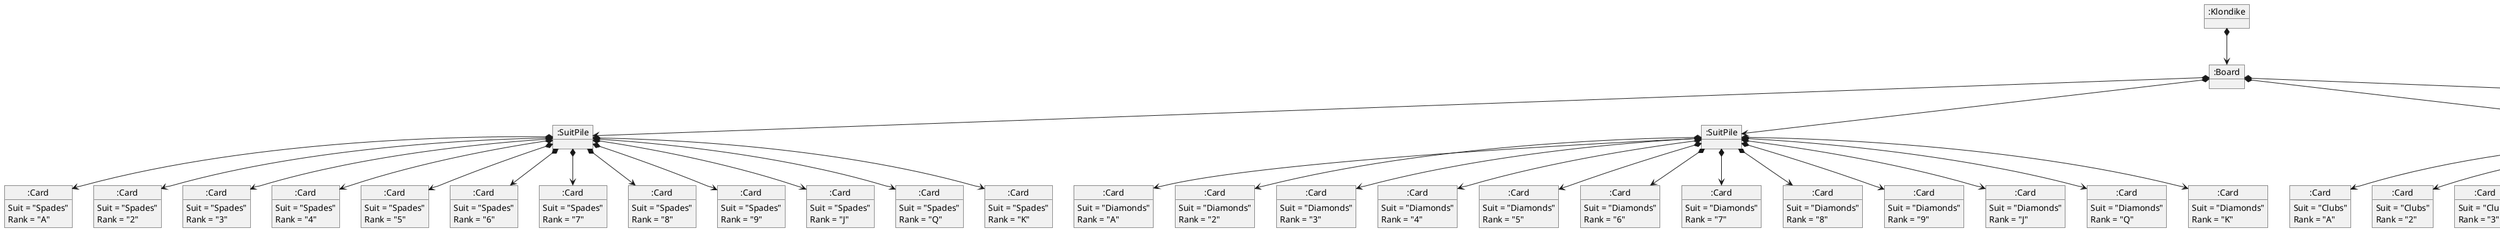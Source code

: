 @startuml finalState
object ":Klondike" as Klondike
object ":Board" as Board

object ":SuitPile" as SuitPile1
object ":SuitPile" as SuitPile2
object ":SuitPile" as SuitPile3
object ":SuitPile" as SuitPile4

Klondike *--> Board

Board *--> SuitPile1
Board *--> SuitPile2
Board *--> SuitPile3
Board *--> SuitPile4

object ":Card" as SpadesA
object ":Card" as Spades2
object ":Card" as Spades3
object ":Card" as Spades4
object ":Card" as Spades5
object ":Card" as Spades6
object ":Card" as Spades7
object ":Card" as Spades8
object ":Card" as Spades9
object ":Card" as SpadesJ
object ":Card" as SpadesQ
object ":Card" as SpadesK

object ":Card" as DiamondsA
object ":Card" as Diamonds2
object ":Card" as Diamonds3
object ":Card" as Diamonds4
object ":Card" as Diamonds5
object ":Card" as Diamonds6
object ":Card" as Diamonds7
object ":Card" as Diamonds8
object ":Card" as Diamonds9
object ":Card" as DiamondsJ
object ":Card" as DiamondsQ
object ":Card" as DiamondsK

object ":Card" as ClubsA
object ":Card" as Clubs2
object ":Card" as Clubs3
object ":Card" as Clubs4
object ":Card" as Clubs5
object ":Card" as Clubs6
object ":Card" as Clubs7
object ":Card" as Clubs8
object ":Card" as Clubs9
object ":Card" as ClubsJ
object ":Card" as ClubsQ
object ":Card" as ClubsK

object ":Card" as HeartsA
object ":Card" as Hearts2
object ":Card" as Hearts3
object ":Card" as Hearts4
object ":Card" as Hearts5
object ":Card" as Hearts6
object ":Card" as Hearts7
object ":Card" as Hearts8
object ":Card" as Hearts9
object ":Card" as HeartsJ
object ":Card" as HeartsQ
object ":Card" as HeartsK

SuitPile1 *--> SpadesA
SuitPile1 *--> Spades2
SuitPile1 *--> Spades3
SuitPile1 *--> Spades4
SuitPile1 *--> Spades5
SuitPile1 *--> Spades6
SuitPile1 *--> Spades7
SuitPile1 *--> Spades8
SuitPile1 *--> Spades9
SuitPile1 *--> SpadesJ
SuitPile1 *--> SpadesQ
SuitPile1 *--> SpadesK

SuitPile2 *--> DiamondsA
SuitPile2 *--> Diamonds2
SuitPile2 *--> Diamonds3
SuitPile2 *--> Diamonds4
SuitPile2 *--> Diamonds5
SuitPile2 *--> Diamonds6
SuitPile2 *--> Diamonds7
SuitPile2 *--> Diamonds8
SuitPile2 *--> Diamonds9
SuitPile2 *--> DiamondsJ
SuitPile2 *--> DiamondsQ
SuitPile2 *--> DiamondsK

SuitPile3 *--> ClubsA
SuitPile3 *--> Clubs2
SuitPile3 *--> Clubs3
SuitPile3 *--> Clubs4
SuitPile3 *--> Clubs5
SuitPile3 *--> Clubs6
SuitPile3 *--> Clubs7
SuitPile3 *--> Clubs8
SuitPile3 *--> Clubs9
SuitPile3 *--> ClubsJ
SuitPile3 *--> ClubsQ
SuitPile3 *--> ClubsK

SuitPile4 *--> HeartsA
SuitPile4 *--> Hearts2
SuitPile4 *--> Hearts3
SuitPile4 *--> Hearts4
SuitPile4 *--> Hearts5
SuitPile4 *--> Hearts6
SuitPile4 *--> Hearts7
SuitPile4 *--> Hearts8
SuitPile4 *--> Hearts9
SuitPile4 *--> HeartsJ
SuitPile4 *--> HeartsQ
SuitPile4 *--> HeartsK

SpadesA : Suit = "Spades"
SpadesA : Rank = "A"
Spades2 : Suit = "Spades"
Spades2 : Rank = "2"
Spades3 : Suit = "Spades"
Spades3 : Rank = "3"
Spades4 : Suit = "Spades"
Spades4 : Rank = "4"
Spades5 : Suit = "Spades"
Spades5 : Rank = "5"
Spades6 : Suit = "Spades"
Spades6 : Rank = "6"
Spades7 : Suit = "Spades"
Spades7 : Rank = "7"
Spades8 : Suit = "Spades"
Spades8 : Rank = "8"
Spades9 : Suit = "Spades"
Spades9 : Rank = "9"
SpadesJ : Suit = "Spades"
SpadesJ : Rank = "J"
SpadesQ : Suit = "Spades"
SpadesQ : Rank = "Q"
SpadesK : Suit = "Spades"
SpadesK : Rank = "K"

DiamondsA : Suit = "Diamonds"
DiamondsA : Rank = "A"
Diamonds2 : Suit = "Diamonds"
Diamonds2 : Rank = "2"
Diamonds3 : Suit = "Diamonds"
Diamonds3 : Rank = "3"
Diamonds4 : Suit = "Diamonds"
Diamonds4 : Rank = "4"
Diamonds5 : Suit = "Diamonds"
Diamonds5 : Rank = "5"
Diamonds6 : Suit = "Diamonds"
Diamonds6 : Rank = "6"
Diamonds7 : Suit = "Diamonds"
Diamonds7 : Rank = "7"
Diamonds8 : Suit = "Diamonds"
Diamonds8 : Rank = "8"
Diamonds9 : Suit = "Diamonds"
Diamonds9 : Rank = "9"
DiamondsJ : Suit = "Diamonds"
DiamondsJ : Rank = "J"
DiamondsQ : Suit = "Diamonds"
DiamondsQ : Rank = "Q"
DiamondsK : Suit = "Diamonds"
DiamondsK : Rank = "K"

ClubsA : Suit = "Clubs"
ClubsA : Rank = "A"
Clubs2 : Suit = "Clubs"
Clubs2 : Rank = "2"
Clubs3 : Suit = "Clubs"
Clubs3 : Rank = "3"
Clubs4 : Suit = "Clubs"
Clubs4 : Rank = "4"
Clubs5 : Suit = "Clubs"
Clubs5 : Rank = "5"
Clubs6 : Suit = "Clubs"
Clubs6 : Rank = "6"
Clubs7 : Suit = "Clubs"
Clubs7 : Rank = "7"
Clubs8 : Suit = "Clubs"
Clubs8 : Rank = "8"
Clubs9 : Suit = "Clubs"
Clubs9 : Rank = "9"
ClubsJ : Suit = "Clubs"
ClubsJ : Rank = "J"
ClubsQ : Suit = "Clubs"
ClubsQ : Rank = "Q"
ClubsK : Suit = "Clubs"
ClubsK : Rank = "K"

HeartsA : Suit = "Hearts"
HeartsA : Rank = "A"
Hearts2 : Suit = "Hearts"
Hearts2 : Rank = "2"
Hearts3 : Suit = "Hearts"
Hearts3 : Rank = "3"
Hearts4 : Suit = "Hearts"
Hearts4 : Rank = "4"
Hearts5 : Suit = "Hearts"
Hearts5 : Rank = "5"
Hearts6 : Suit = "Hearts"
Hearts6 : Rank = "6"
Hearts7 : Suit = "Hearts"
Hearts7 : Rank = "7"
Hearts8 : Suit = "Hearts"
Hearts8 : Rank = "8"
Hearts9 : Suit = "Hearts"
Hearts9 : Rank = "9"
HeartsJ : Suit = "Hearts"
HeartsJ : Rank = "J"
HeartsQ : Suit = "Hearts"
HeartsQ : Rank = "Q"
HeartsK : Suit = "Hearts"
HeartsK : Rank = "K"

@enduml